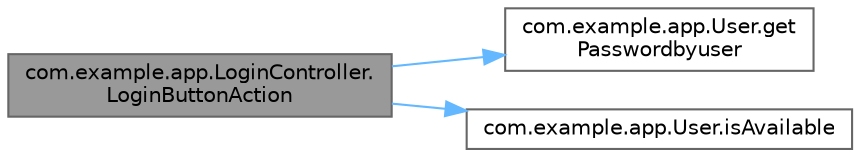 digraph "com.example.app.LoginController.LoginButtonAction"
{
 // LATEX_PDF_SIZE
  bgcolor="transparent";
  edge [fontname=Helvetica,fontsize=10,labelfontname=Helvetica,labelfontsize=10];
  node [fontname=Helvetica,fontsize=10,shape=box,height=0.2,width=0.4];
  rankdir="LR";
  Node1 [id="Node000001",label="com.example.app.LoginController.\lLoginButtonAction",height=0.2,width=0.4,color="gray40", fillcolor="grey60", style="filled", fontcolor="black",tooltip=" "];
  Node1 -> Node2 [id="edge7_Node000001_Node000002",color="steelblue1",style="solid",tooltip=" "];
  Node2 [id="Node000002",label="com.example.app.User.get\lPasswordbyuser",height=0.2,width=0.4,color="grey40", fillcolor="white", style="filled",URL="$classcom_1_1example_1_1app_1_1_user.html#aec2385efe843bd7b012f7741bb403417",tooltip=" "];
  Node1 -> Node3 [id="edge8_Node000001_Node000003",color="steelblue1",style="solid",tooltip=" "];
  Node3 [id="Node000003",label="com.example.app.User.isAvailable",height=0.2,width=0.4,color="grey40", fillcolor="white", style="filled",URL="$classcom_1_1example_1_1app_1_1_user.html#a0bef1fc31d52d0daae0187e66f8573aa",tooltip=" "];
}
